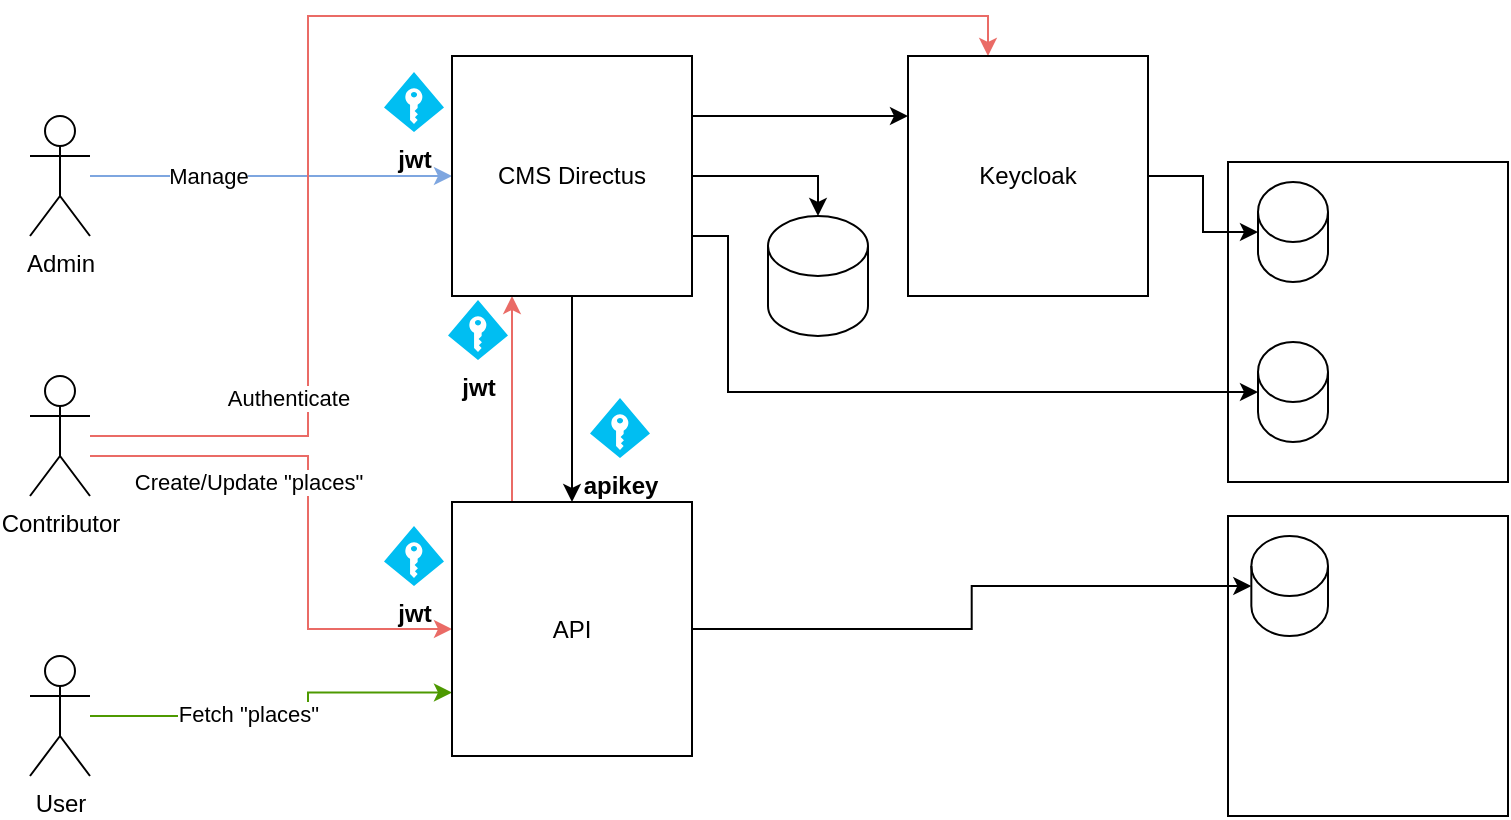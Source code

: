 <mxfile version="21.8.2" type="device">
  <diagram name="Page-1" id="kjfFAkuq4WJYA48KYRBB">
    <mxGraphModel dx="999" dy="608" grid="1" gridSize="10" guides="1" tooltips="1" connect="1" arrows="1" fold="1" page="1" pageScale="1" pageWidth="850" pageHeight="1100" math="0" shadow="0">
      <root>
        <mxCell id="0" />
        <mxCell id="1" parent="0" />
        <mxCell id="QCv3PliEFTNqHR0u3MRq-42" value="" style="group" parent="1" vertex="1" connectable="0">
          <mxGeometry x="640" y="320" width="140" height="150" as="geometry" />
        </mxCell>
        <mxCell id="QCv3PliEFTNqHR0u3MRq-41" value="" style="rounded=0;whiteSpace=wrap;html=1;" parent="QCv3PliEFTNqHR0u3MRq-42" vertex="1">
          <mxGeometry width="140" height="150" as="geometry" />
        </mxCell>
        <mxCell id="QCv3PliEFTNqHR0u3MRq-16" value="" style="shape=cylinder3;whiteSpace=wrap;html=1;boundedLbl=1;backgroundOutline=1;size=15;" parent="QCv3PliEFTNqHR0u3MRq-42" vertex="1">
          <mxGeometry x="11.67" y="10" width="38.33" height="50" as="geometry" />
        </mxCell>
        <mxCell id="QCv3PliEFTNqHR0u3MRq-18" value="" style="shape=image;verticalLabelPosition=bottom;labelBackgroundColor=default;verticalAlign=top;aspect=fixed;imageAspect=0;image=https://miro.medium.com/v2/resize:fit:256/1*XR69xeq43LgKB0T_LjZqwQ.png;" parent="QCv3PliEFTNqHR0u3MRq-42" vertex="1">
          <mxGeometry x="70" y="90" width="60" height="60" as="geometry" />
        </mxCell>
        <mxCell id="QCv3PliEFTNqHR0u3MRq-36" style="edgeStyle=orthogonalEdgeStyle;rounded=0;orthogonalLoop=1;jettySize=auto;html=1;strokeColor=#7EA6E0;" parent="1" source="QCv3PliEFTNqHR0u3MRq-21" target="QCv3PliEFTNqHR0u3MRq-5" edge="1">
          <mxGeometry relative="1" as="geometry">
            <Array as="points">
              <mxPoint x="130" y="150" />
              <mxPoint x="130" y="150" />
            </Array>
          </mxGeometry>
        </mxCell>
        <mxCell id="TiFG9VolYV1T_LwkWkyO-4" value="Manage" style="edgeLabel;html=1;align=center;verticalAlign=middle;resizable=0;points=[];" parent="QCv3PliEFTNqHR0u3MRq-36" vertex="1" connectable="0">
          <mxGeometry x="0.227" y="1" relative="1" as="geometry">
            <mxPoint x="-52" y="1" as="offset" />
          </mxGeometry>
        </mxCell>
        <mxCell id="QCv3PliEFTNqHR0u3MRq-37" style="edgeStyle=orthogonalEdgeStyle;rounded=0;orthogonalLoop=1;jettySize=auto;html=1;strokeColor=#EA6B66;entryX=0;entryY=0.5;entryDx=0;entryDy=0;" parent="1" source="yOjKGkSzRIl2B6AKvalP-2" target="QCv3PliEFTNqHR0u3MRq-20" edge="1">
          <mxGeometry relative="1" as="geometry">
            <mxPoint x="110" y="290" as="sourcePoint" />
            <Array as="points">
              <mxPoint x="180" y="290" />
              <mxPoint x="180" y="377" />
            </Array>
            <mxPoint x="170" y="370" as="targetPoint" />
          </mxGeometry>
        </mxCell>
        <mxCell id="TiFG9VolYV1T_LwkWkyO-3" value="Create/Update &quot;places&quot;" style="edgeLabel;html=1;align=center;verticalAlign=middle;resizable=0;points=[];" parent="QCv3PliEFTNqHR0u3MRq-37" vertex="1" connectable="0">
          <mxGeometry x="-0.289" relative="1" as="geometry">
            <mxPoint x="-16" y="13" as="offset" />
          </mxGeometry>
        </mxCell>
        <mxCell id="QCv3PliEFTNqHR0u3MRq-21" value="Admin" style="shape=umlActor;verticalLabelPosition=bottom;verticalAlign=top;html=1;outlineConnect=0;" parent="1" vertex="1">
          <mxGeometry x="41" y="120" width="30" height="60" as="geometry" />
        </mxCell>
        <mxCell id="QCv3PliEFTNqHR0u3MRq-44" style="edgeStyle=orthogonalEdgeStyle;rounded=0;orthogonalLoop=1;jettySize=auto;html=1;strokeColor=#4D9900;entryX=0;entryY=0.75;entryDx=0;entryDy=0;" parent="1" source="QCv3PliEFTNqHR0u3MRq-22" target="QCv3PliEFTNqHR0u3MRq-20" edge="1">
          <mxGeometry relative="1" as="geometry">
            <mxPoint x="180" y="430" as="targetPoint" />
            <Array as="points">
              <mxPoint x="180" y="420" />
              <mxPoint x="180" y="408" />
            </Array>
          </mxGeometry>
        </mxCell>
        <mxCell id="TiFG9VolYV1T_LwkWkyO-1" value="Fetch &quot;places&quot;" style="edgeLabel;html=1;align=center;verticalAlign=middle;resizable=0;points=[];" parent="QCv3PliEFTNqHR0u3MRq-44" vertex="1" connectable="0">
          <mxGeometry x="-0.323" y="1" relative="1" as="geometry">
            <mxPoint x="14" as="offset" />
          </mxGeometry>
        </mxCell>
        <mxCell id="QCv3PliEFTNqHR0u3MRq-22" value="User" style="shape=umlActor;verticalLabelPosition=bottom;verticalAlign=top;html=1;outlineConnect=0;" parent="1" vertex="1">
          <mxGeometry x="41" y="390" width="30" height="60" as="geometry" />
        </mxCell>
        <mxCell id="QCv3PliEFTNqHR0u3MRq-26" value="" style="group" parent="1" vertex="1" connectable="0">
          <mxGeometry x="640" y="143" width="140" height="170" as="geometry" />
        </mxCell>
        <mxCell id="QCv3PliEFTNqHR0u3MRq-24" value="" style="rounded=0;whiteSpace=wrap;html=1;" parent="QCv3PliEFTNqHR0u3MRq-26" vertex="1">
          <mxGeometry width="140" height="160" as="geometry" />
        </mxCell>
        <mxCell id="QCv3PliEFTNqHR0u3MRq-8" value="" style="shape=cylinder3;whiteSpace=wrap;html=1;boundedLbl=1;backgroundOutline=1;size=15;" parent="QCv3PliEFTNqHR0u3MRq-26" vertex="1">
          <mxGeometry x="15" y="10" width="35" height="50" as="geometry" />
        </mxCell>
        <mxCell id="QCv3PliEFTNqHR0u3MRq-13" value="" style="shape=image;verticalLabelPosition=bottom;labelBackgroundColor=default;verticalAlign=top;aspect=fixed;imageAspect=0;image=https://blog.shanelee.name/content/images/2017/04/mariadb.png;" parent="QCv3PliEFTNqHR0u3MRq-26" vertex="1">
          <mxGeometry x="60" y="90" width="80" height="80" as="geometry" />
        </mxCell>
        <mxCell id="QCv3PliEFTNqHR0u3MRq-25" value="" style="shape=cylinder3;whiteSpace=wrap;html=1;boundedLbl=1;backgroundOutline=1;size=15;" parent="QCv3PliEFTNqHR0u3MRq-26" vertex="1">
          <mxGeometry x="15" y="90" width="35" height="50" as="geometry" />
        </mxCell>
        <mxCell id="QCv3PliEFTNqHR0u3MRq-27" style="edgeStyle=orthogonalEdgeStyle;rounded=0;orthogonalLoop=1;jettySize=auto;html=1;exitX=1;exitY=0.5;exitDx=0;exitDy=0;entryX=0;entryY=0.5;entryDx=0;entryDy=0;entryPerimeter=0;" parent="1" source="QCv3PliEFTNqHR0u3MRq-1" target="QCv3PliEFTNqHR0u3MRq-8" edge="1">
          <mxGeometry relative="1" as="geometry" />
        </mxCell>
        <mxCell id="QCv3PliEFTNqHR0u3MRq-28" style="edgeStyle=orthogonalEdgeStyle;rounded=0;orthogonalLoop=1;jettySize=auto;html=1;entryX=0;entryY=0.5;entryDx=0;entryDy=0;entryPerimeter=0;exitX=1;exitY=0.75;exitDx=0;exitDy=0;" parent="1" source="QCv3PliEFTNqHR0u3MRq-5" target="QCv3PliEFTNqHR0u3MRq-25" edge="1">
          <mxGeometry relative="1" as="geometry">
            <mxPoint x="360" y="180" as="sourcePoint" />
            <Array as="points">
              <mxPoint x="390" y="180" />
              <mxPoint x="390" y="258" />
            </Array>
          </mxGeometry>
        </mxCell>
        <mxCell id="QCv3PliEFTNqHR0u3MRq-33" style="edgeStyle=orthogonalEdgeStyle;rounded=0;orthogonalLoop=1;jettySize=auto;html=1;" parent="1" source="QCv3PliEFTNqHR0u3MRq-5" target="QCv3PliEFTNqHR0u3MRq-1" edge="1">
          <mxGeometry relative="1" as="geometry">
            <Array as="points">
              <mxPoint x="430" y="120" />
              <mxPoint x="430" y="120" />
            </Array>
          </mxGeometry>
        </mxCell>
        <mxCell id="QCv3PliEFTNqHR0u3MRq-34" style="edgeStyle=orthogonalEdgeStyle;rounded=0;orthogonalLoop=1;jettySize=auto;html=1;strokeColor=#000000;" parent="1" source="QCv3PliEFTNqHR0u3MRq-5" target="QCv3PliEFTNqHR0u3MRq-20" edge="1">
          <mxGeometry relative="1" as="geometry" />
        </mxCell>
        <mxCell id="QCv3PliEFTNqHR0u3MRq-40" style="edgeStyle=orthogonalEdgeStyle;rounded=0;orthogonalLoop=1;jettySize=auto;html=1;entryX=0;entryY=0.5;entryDx=0;entryDy=0;entryPerimeter=0;strokeColor=#000000;" parent="1" source="QCv3PliEFTNqHR0u3MRq-20" target="QCv3PliEFTNqHR0u3MRq-16" edge="1">
          <mxGeometry relative="1" as="geometry">
            <mxPoint x="460" y="353" as="targetPoint" />
          </mxGeometry>
        </mxCell>
        <mxCell id="QCv3PliEFTNqHR0u3MRq-45" value="apikey" style="verticalLabelPosition=bottom;html=1;verticalAlign=top;align=center;strokeColor=none;fillColor=#00BEF2;shape=mxgraph.azure.access_control;fontStyle=1" parent="1" vertex="1">
          <mxGeometry x="321" y="261" width="30" height="30" as="geometry" />
        </mxCell>
        <mxCell id="QCv3PliEFTNqHR0u3MRq-48" value="jwt" style="verticalLabelPosition=bottom;html=1;verticalAlign=top;align=center;strokeColor=none;fillColor=#00BEF2;shape=mxgraph.azure.access_control;fontStyle=1" parent="1" vertex="1">
          <mxGeometry x="218" y="98" width="30" height="30" as="geometry" />
        </mxCell>
        <mxCell id="QCv3PliEFTNqHR0u3MRq-50" value="&lt;b&gt;jwt&lt;/b&gt;" style="verticalLabelPosition=bottom;html=1;verticalAlign=top;align=center;strokeColor=none;fillColor=#00BEF2;shape=mxgraph.azure.access_control;" parent="1" vertex="1">
          <mxGeometry x="218" y="325" width="30" height="30" as="geometry" />
        </mxCell>
        <mxCell id="yOjKGkSzRIl2B6AKvalP-3" style="edgeStyle=orthogonalEdgeStyle;rounded=0;orthogonalLoop=1;jettySize=auto;html=1;strokeColor=#EA6B66;" parent="1" source="yOjKGkSzRIl2B6AKvalP-2" target="QCv3PliEFTNqHR0u3MRq-1" edge="1">
          <mxGeometry relative="1" as="geometry">
            <Array as="points">
              <mxPoint x="180" y="280" />
              <mxPoint x="180" y="70" />
              <mxPoint x="520" y="70" />
            </Array>
          </mxGeometry>
        </mxCell>
        <mxCell id="TiFG9VolYV1T_LwkWkyO-2" value="Authenticate" style="edgeLabel;html=1;align=center;verticalAlign=middle;resizable=0;points=[];" parent="yOjKGkSzRIl2B6AKvalP-3" vertex="1" connectable="0">
          <mxGeometry x="-0.903" y="1" relative="1" as="geometry">
            <mxPoint x="66" y="-18" as="offset" />
          </mxGeometry>
        </mxCell>
        <mxCell id="yOjKGkSzRIl2B6AKvalP-2" value="Contributor" style="shape=umlActor;verticalLabelPosition=bottom;verticalAlign=top;html=1;outlineConnect=0;" parent="1" vertex="1">
          <mxGeometry x="41" y="250" width="30" height="60" as="geometry" />
        </mxCell>
        <mxCell id="yOjKGkSzRIl2B6AKvalP-4" style="edgeStyle=orthogonalEdgeStyle;rounded=0;orthogonalLoop=1;jettySize=auto;html=1;exitX=0.25;exitY=0;exitDx=0;exitDy=0;entryX=0.25;entryY=1;entryDx=0;entryDy=0;strokeColor=#EA6B66;" parent="1" source="QCv3PliEFTNqHR0u3MRq-20" target="QCv3PliEFTNqHR0u3MRq-5" edge="1">
          <mxGeometry relative="1" as="geometry" />
        </mxCell>
        <mxCell id="yOjKGkSzRIl2B6AKvalP-5" value="&lt;b&gt;jwt&lt;/b&gt;" style="verticalLabelPosition=bottom;html=1;verticalAlign=top;align=center;strokeColor=none;fillColor=#00BEF2;shape=mxgraph.azure.access_control;" parent="1" vertex="1">
          <mxGeometry x="250" y="212" width="30" height="30" as="geometry" />
        </mxCell>
        <mxCell id="QCv3PliEFTNqHR0u3MRq-20" value="API" style="rounded=0;whiteSpace=wrap;html=1;" parent="1" vertex="1">
          <mxGeometry x="252" y="313" width="120" height="127" as="geometry" />
        </mxCell>
        <mxCell id="QCv3PliEFTNqHR0u3MRq-32" value="" style="shape=image;verticalLabelPosition=bottom;labelBackgroundColor=default;verticalAlign=top;aspect=fixed;imageAspect=0;image=https://static-00.iconduck.com/assets.00/dotnet-icon-256x256-ozvjws7o.png;container=0;" parent="1" vertex="1">
          <mxGeometry x="332.28" y="399.64" width="38.72" height="38.72" as="geometry" />
        </mxCell>
        <mxCell id="QCv3PliEFTNqHR0u3MRq-5" value="CMS Directus" style="rounded=0;whiteSpace=wrap;html=1;" parent="1" vertex="1">
          <mxGeometry x="252" y="90" width="120" height="120" as="geometry" />
        </mxCell>
        <mxCell id="QCv3PliEFTNqHR0u3MRq-6" value="" style="shape=image;verticalLabelPosition=bottom;labelBackgroundColor=default;verticalAlign=top;aspect=fixed;imageAspect=0;image=https://progsoft.net/images/directus-icon-eef4bb3122109f8b035ecf997c3adf5edd57a797.png;" parent="1" vertex="1">
          <mxGeometry x="321" y="178" width="49.46" height="30" as="geometry" />
        </mxCell>
        <mxCell id="QCv3PliEFTNqHR0u3MRq-1" value="Keycloak" style="whiteSpace=wrap;html=1;aspect=fixed;" parent="1" vertex="1">
          <mxGeometry x="480" y="90" width="120" height="120" as="geometry" />
        </mxCell>
        <mxCell id="QCv3PliEFTNqHR0u3MRq-3" value="" style="shape=image;verticalLabelPosition=bottom;labelBackgroundColor=default;verticalAlign=top;aspect=fixed;imageAspect=0;image=https://cf.appdrag.com/dashboard-openvm-clo-b2d42c/uploads/Keycloak-VC4L-19JH.png;" parent="1" vertex="1">
          <mxGeometry x="560" y="170" width="40" height="40" as="geometry" />
        </mxCell>
        <mxCell id="53KL9uGMBaaXwWSXgC7d-5" value="" style="group" vertex="1" connectable="0" parent="1">
          <mxGeometry x="410" y="170" width="50" height="60" as="geometry" />
        </mxCell>
        <mxCell id="53KL9uGMBaaXwWSXgC7d-1" value="" style="shape=cylinder3;whiteSpace=wrap;html=1;boundedLbl=1;backgroundOutline=1;size=15;" vertex="1" parent="53KL9uGMBaaXwWSXgC7d-5">
          <mxGeometry width="50" height="60" as="geometry" />
        </mxCell>
        <mxCell id="53KL9uGMBaaXwWSXgC7d-2" value="" style="shape=image;verticalLabelPosition=bottom;labelBackgroundColor=default;verticalAlign=top;aspect=fixed;imageAspect=0;image=https://gitlab.com/uploads/-/system/project/avatar/14435711/redis_flat.png;" vertex="1" parent="53KL9uGMBaaXwWSXgC7d-5">
          <mxGeometry x="5" y="11" width="40" height="40" as="geometry" />
        </mxCell>
        <mxCell id="53KL9uGMBaaXwWSXgC7d-9" style="edgeStyle=orthogonalEdgeStyle;rounded=0;orthogonalLoop=1;jettySize=auto;html=1;entryX=0.5;entryY=0;entryDx=0;entryDy=0;entryPerimeter=0;" edge="1" parent="1" source="QCv3PliEFTNqHR0u3MRq-5" target="53KL9uGMBaaXwWSXgC7d-1">
          <mxGeometry relative="1" as="geometry" />
        </mxCell>
      </root>
    </mxGraphModel>
  </diagram>
</mxfile>
